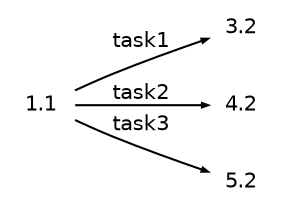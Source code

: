 digraph g
{
   graph [rankdir=LR];
   edge [arrowsize=0.3,fontsize=10,fontname=Helvetica];
   node [shape=plaintext,width=.3,height=.2,fontsize=10,fontname=Helvetica];
   1.1->3.2 [label="task1"];
   1.1->4.2 [label="task2"];
   1.1->5.2 [label="task3"];
}
